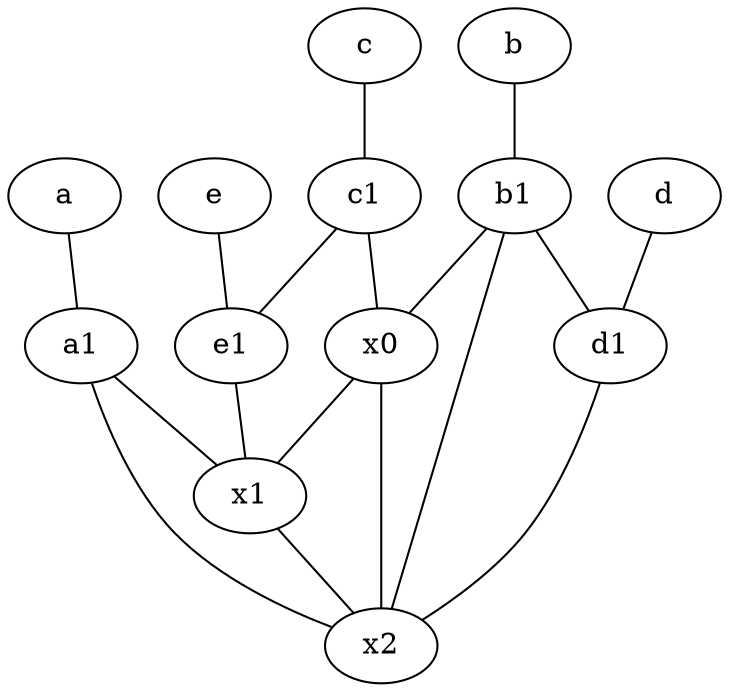 graph {
	node [labelfontsize=50]
	b1 [labelfontsize=50 pos="9,4!"]
	c1 [labelfontsize=50 pos="4.5,3!"]
	c [labelfontsize=50 pos="4.5,2!"]
	d [labelfontsize=50 pos="2,5!"]
	e1 [labelfontsize=50 pos="7,7!"]
	x0 [labelfontsize=50]
	x2 [labelfontsize=50]
	x1 [labelfontsize=50]
	a [labelfontsize=50 pos="8,2!"]
	a1 [labelfontsize=50 pos="8,3!"]
	d1 [labelfontsize=50 pos="3,5!"]
	e [labelfontsize=50 pos="7,9!"]
	b [labelfontsize=50 pos="10,4!"]
	e -- e1
	b1 -- x2
	b1 -- d1
	b1 -- x0
	e1 -- x1
	a1 -- x1
	x0 -- x1
	a -- a1
	d -- d1
	c1 -- x0
	d1 -- x2
	x0 -- x2
	a1 -- x2
	c -- c1
	c1 -- e1
	b -- b1
	x1 -- x2
}
